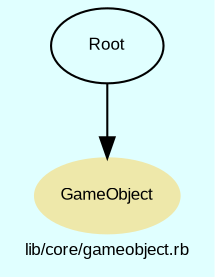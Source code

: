 digraph TopLevel {
    compound = true
    bgcolor = lightcyan1
    fontname = Arial
    fontsize = 8
    label = "lib/core/gameobject.rb"
    node [
        fontname = Arial,
        fontsize = 8,
        color = black
    ]

    GameObject [
        fontcolor = black,
        URL = "classes/GameObject.html",
        shape = ellipse,
        color = palegoldenrod,
        style = filled,
        label = "GameObject"
    ]

    Root [
        URL = "classes/Root.html",
        label = "Root"
    ]

    Root -> GameObject [

    ]

}

